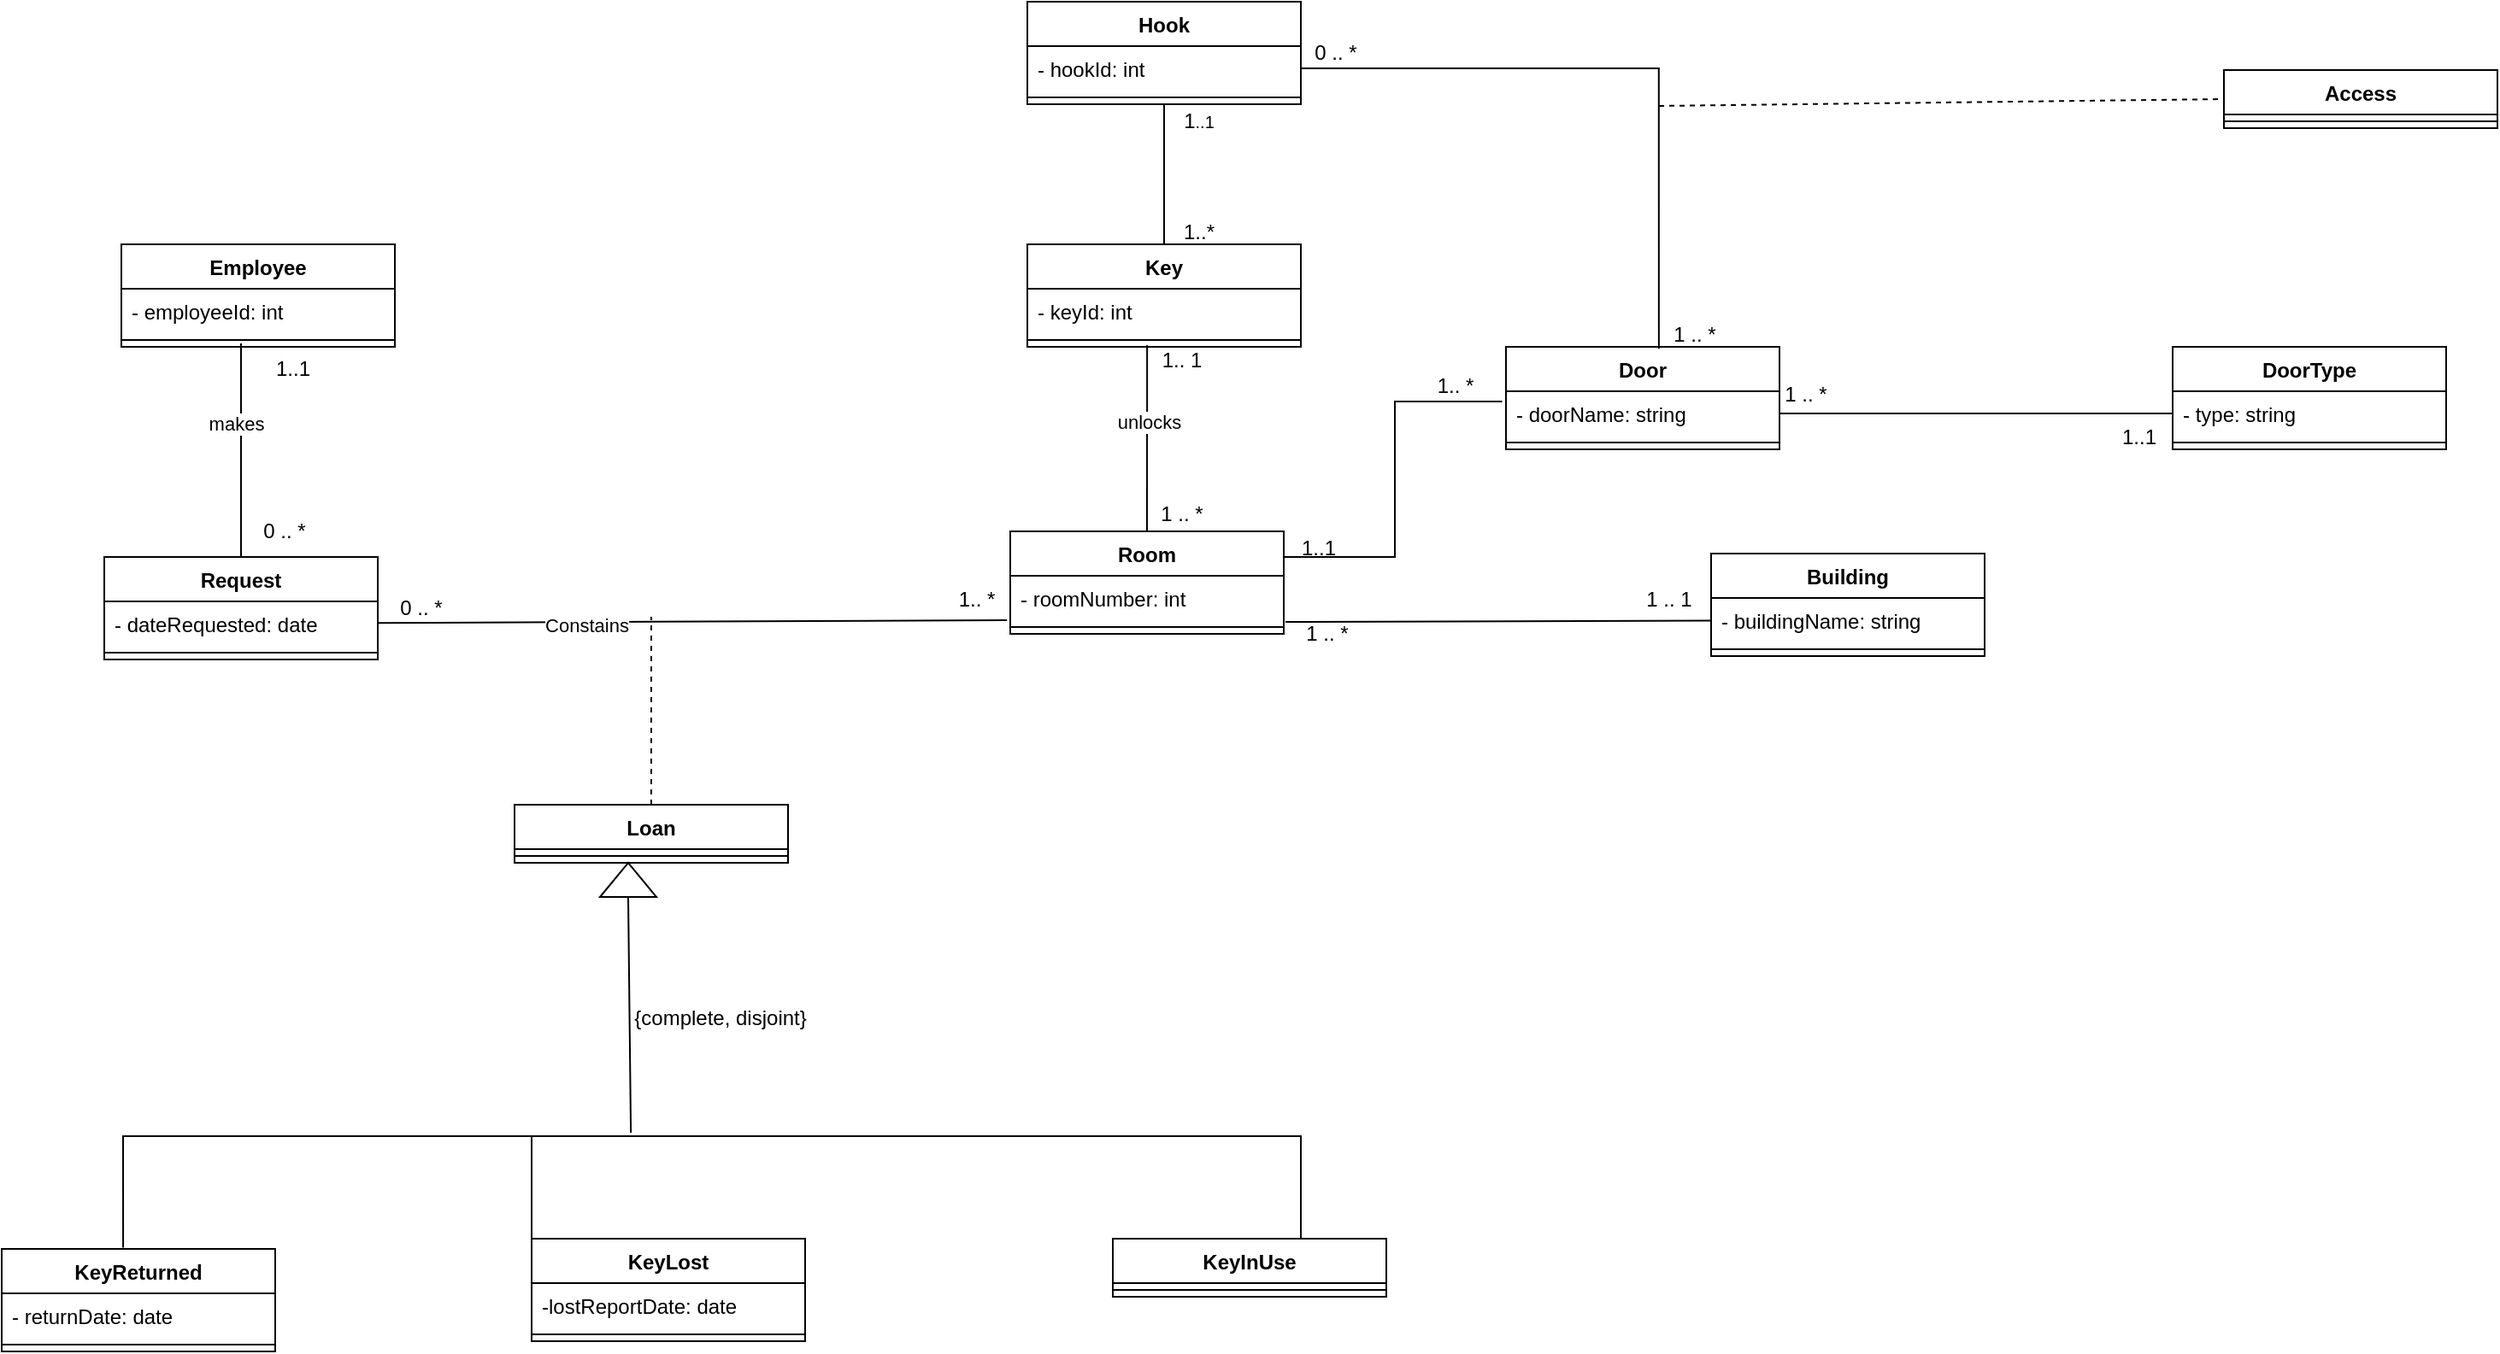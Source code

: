 <mxfile version="20.5.3" type="google"><diagram id="cjRSXPJg9K_7TLJLeTbU" name="Page-1"><mxGraphModel grid="1" page="1" gridSize="10" guides="1" tooltips="1" connect="1" arrows="1" fold="1" pageScale="1" pageWidth="1100" pageHeight="850" math="0" shadow="0"><root><mxCell id="0"/><mxCell id="1" parent="0"/><mxCell id="TiTOIxyXPUyvks3rFDSr-1" value="Employee" style="swimlane;fontStyle=1;align=center;verticalAlign=top;childLayout=stackLayout;horizontal=1;startSize=26;horizontalStack=0;resizeParent=1;resizeParentMax=0;resizeLast=0;collapsible=1;marginBottom=0;" vertex="1" parent="1"><mxGeometry x="180" y="182" width="160" height="60" as="geometry"/></mxCell><mxCell id="TiTOIxyXPUyvks3rFDSr-2" value="- employeeId: int" style="text;strokeColor=none;fillColor=none;align=left;verticalAlign=top;spacingLeft=4;spacingRight=4;overflow=hidden;rotatable=0;points=[[0,0.5],[1,0.5]];portConstraint=eastwest;" vertex="1" parent="TiTOIxyXPUyvks3rFDSr-1"><mxGeometry y="26" width="160" height="26" as="geometry"/></mxCell><mxCell id="TiTOIxyXPUyvks3rFDSr-3" value="" style="line;strokeWidth=1;fillColor=none;align=left;verticalAlign=middle;spacingTop=-1;spacingLeft=3;spacingRight=3;rotatable=0;labelPosition=right;points=[];portConstraint=eastwest;strokeColor=inherit;" vertex="1" parent="TiTOIxyXPUyvks3rFDSr-1"><mxGeometry y="52" width="160" height="8" as="geometry"/></mxCell><mxCell id="TiTOIxyXPUyvks3rFDSr-5" value="Request" style="swimlane;fontStyle=1;align=center;verticalAlign=top;childLayout=stackLayout;horizontal=1;startSize=26;horizontalStack=0;resizeParent=1;resizeParentMax=0;resizeLast=0;collapsible=1;marginBottom=0;" vertex="1" parent="1"><mxGeometry x="170" y="365" width="160" height="60" as="geometry"/></mxCell><mxCell id="TiTOIxyXPUyvks3rFDSr-6" value="- dateRequested: date" style="text;strokeColor=none;fillColor=none;align=left;verticalAlign=top;spacingLeft=4;spacingRight=4;overflow=hidden;rotatable=0;points=[[0,0.5],[1,0.5]];portConstraint=eastwest;" vertex="1" parent="TiTOIxyXPUyvks3rFDSr-5"><mxGeometry y="26" width="160" height="26" as="geometry"/></mxCell><mxCell id="TiTOIxyXPUyvks3rFDSr-7" value="" style="line;strokeWidth=1;fillColor=none;align=left;verticalAlign=middle;spacingTop=-1;spacingLeft=3;spacingRight=3;rotatable=0;labelPosition=right;points=[];portConstraint=eastwest;strokeColor=inherit;" vertex="1" parent="TiTOIxyXPUyvks3rFDSr-5"><mxGeometry y="52" width="160" height="8" as="geometry"/></mxCell><mxCell id="TiTOIxyXPUyvks3rFDSr-9" value="Loan" style="swimlane;fontStyle=1;align=center;verticalAlign=top;childLayout=stackLayout;horizontal=1;startSize=26;horizontalStack=0;resizeParent=1;resizeParentMax=0;resizeLast=0;collapsible=1;marginBottom=0;" vertex="1" parent="1"><mxGeometry x="410" y="510" width="160" height="34" as="geometry"/></mxCell><mxCell id="TiTOIxyXPUyvks3rFDSr-11" value="" style="line;strokeWidth=1;fillColor=none;align=left;verticalAlign=middle;spacingTop=-1;spacingLeft=3;spacingRight=3;rotatable=0;labelPosition=right;points=[];portConstraint=eastwest;strokeColor=inherit;" vertex="1" parent="TiTOIxyXPUyvks3rFDSr-9"><mxGeometry y="26" width="160" height="8" as="geometry"/></mxCell><mxCell id="TiTOIxyXPUyvks3rFDSr-13" value="Key" style="swimlane;fontStyle=1;align=center;verticalAlign=top;childLayout=stackLayout;horizontal=1;startSize=26;horizontalStack=0;resizeParent=1;resizeParentMax=0;resizeLast=0;collapsible=1;marginBottom=0;" vertex="1" parent="1"><mxGeometry x="710" y="182" width="160" height="60" as="geometry"/></mxCell><mxCell id="TiTOIxyXPUyvks3rFDSr-14" value="- keyId: int" style="text;strokeColor=none;fillColor=none;align=left;verticalAlign=top;spacingLeft=4;spacingRight=4;overflow=hidden;rotatable=0;points=[[0,0.5],[1,0.5]];portConstraint=eastwest;" vertex="1" parent="TiTOIxyXPUyvks3rFDSr-13"><mxGeometry y="26" width="160" height="26" as="geometry"/></mxCell><mxCell id="TiTOIxyXPUyvks3rFDSr-15" value="" style="line;strokeWidth=1;fillColor=none;align=left;verticalAlign=middle;spacingTop=-1;spacingLeft=3;spacingRight=3;rotatable=0;labelPosition=right;points=[];portConstraint=eastwest;strokeColor=inherit;" vertex="1" parent="TiTOIxyXPUyvks3rFDSr-13"><mxGeometry y="52" width="160" height="8" as="geometry"/></mxCell><mxCell id="TiTOIxyXPUyvks3rFDSr-17" value="Hook" style="swimlane;fontStyle=1;align=center;verticalAlign=top;childLayout=stackLayout;horizontal=1;startSize=26;horizontalStack=0;resizeParent=1;resizeParentMax=0;resizeLast=0;collapsible=1;marginBottom=0;" vertex="1" parent="1"><mxGeometry x="710" y="40" width="160" height="60" as="geometry"/></mxCell><mxCell id="TiTOIxyXPUyvks3rFDSr-18" value="- hookId: int" style="text;strokeColor=none;fillColor=none;align=left;verticalAlign=top;spacingLeft=4;spacingRight=4;overflow=hidden;rotatable=0;points=[[0,0.5],[1,0.5]];portConstraint=eastwest;" vertex="1" parent="TiTOIxyXPUyvks3rFDSr-17"><mxGeometry y="26" width="160" height="26" as="geometry"/></mxCell><mxCell id="TiTOIxyXPUyvks3rFDSr-19" value="" style="line;strokeWidth=1;fillColor=none;align=left;verticalAlign=middle;spacingTop=-1;spacingLeft=3;spacingRight=3;rotatable=0;labelPosition=right;points=[];portConstraint=eastwest;strokeColor=inherit;" vertex="1" parent="TiTOIxyXPUyvks3rFDSr-17"><mxGeometry y="52" width="160" height="8" as="geometry"/></mxCell><mxCell id="TiTOIxyXPUyvks3rFDSr-21" value="Room" style="swimlane;fontStyle=1;align=center;verticalAlign=top;childLayout=stackLayout;horizontal=1;startSize=26;horizontalStack=0;resizeParent=1;resizeParentMax=0;resizeLast=0;collapsible=1;marginBottom=0;" vertex="1" parent="1"><mxGeometry x="700" y="350" width="160" height="60" as="geometry"/></mxCell><mxCell id="TiTOIxyXPUyvks3rFDSr-22" value="- roomNumber: int" style="text;strokeColor=none;fillColor=none;align=left;verticalAlign=top;spacingLeft=4;spacingRight=4;overflow=hidden;rotatable=0;points=[[0,0.5],[1,0.5]];portConstraint=eastwest;" vertex="1" parent="TiTOIxyXPUyvks3rFDSr-21"><mxGeometry y="26" width="160" height="26" as="geometry"/></mxCell><mxCell id="TiTOIxyXPUyvks3rFDSr-23" value="" style="line;strokeWidth=1;fillColor=none;align=left;verticalAlign=middle;spacingTop=-1;spacingLeft=3;spacingRight=3;rotatable=0;labelPosition=right;points=[];portConstraint=eastwest;strokeColor=inherit;" vertex="1" parent="TiTOIxyXPUyvks3rFDSr-21"><mxGeometry y="52" width="160" height="8" as="geometry"/></mxCell><mxCell id="TiTOIxyXPUyvks3rFDSr-25" value="Building" style="swimlane;fontStyle=1;align=center;verticalAlign=top;childLayout=stackLayout;horizontal=1;startSize=26;horizontalStack=0;resizeParent=1;resizeParentMax=0;resizeLast=0;collapsible=1;marginBottom=0;" vertex="1" parent="1"><mxGeometry x="1110" y="363" width="160" height="60" as="geometry"/></mxCell><mxCell id="TiTOIxyXPUyvks3rFDSr-26" value="- buildingName: string" style="text;strokeColor=none;fillColor=none;align=left;verticalAlign=top;spacingLeft=4;spacingRight=4;overflow=hidden;rotatable=0;points=[[0,0.5],[1,0.5]];portConstraint=eastwest;" vertex="1" parent="TiTOIxyXPUyvks3rFDSr-25"><mxGeometry y="26" width="160" height="26" as="geometry"/></mxCell><mxCell id="TiTOIxyXPUyvks3rFDSr-27" value="" style="line;strokeWidth=1;fillColor=none;align=left;verticalAlign=middle;spacingTop=-1;spacingLeft=3;spacingRight=3;rotatable=0;labelPosition=right;points=[];portConstraint=eastwest;strokeColor=inherit;" vertex="1" parent="TiTOIxyXPUyvks3rFDSr-25"><mxGeometry y="52" width="160" height="8" as="geometry"/></mxCell><mxCell id="TiTOIxyXPUyvks3rFDSr-29" value="Access" style="swimlane;fontStyle=1;align=center;verticalAlign=top;childLayout=stackLayout;horizontal=1;startSize=26;horizontalStack=0;resizeParent=1;resizeParentMax=0;resizeLast=0;collapsible=1;marginBottom=0;" vertex="1" parent="1"><mxGeometry x="1410" y="80" width="160" height="34" as="geometry"/></mxCell><mxCell id="TiTOIxyXPUyvks3rFDSr-31" value="" style="line;strokeWidth=1;fillColor=none;align=left;verticalAlign=middle;spacingTop=-1;spacingLeft=3;spacingRight=3;rotatable=0;labelPosition=right;points=[];portConstraint=eastwest;strokeColor=inherit;" vertex="1" parent="TiTOIxyXPUyvks3rFDSr-29"><mxGeometry y="26" width="160" height="8" as="geometry"/></mxCell><mxCell id="TiTOIxyXPUyvks3rFDSr-33" value="KeyReturned" style="swimlane;fontStyle=1;align=center;verticalAlign=top;childLayout=stackLayout;horizontal=1;startSize=26;horizontalStack=0;resizeParent=1;resizeParentMax=0;resizeLast=0;collapsible=1;marginBottom=0;" vertex="1" parent="1"><mxGeometry x="110" y="770" width="160" height="60" as="geometry"/></mxCell><mxCell id="TiTOIxyXPUyvks3rFDSr-34" value="- returnDate: date" style="text;strokeColor=none;fillColor=none;align=left;verticalAlign=top;spacingLeft=4;spacingRight=4;overflow=hidden;rotatable=0;points=[[0,0.5],[1,0.5]];portConstraint=eastwest;" vertex="1" parent="TiTOIxyXPUyvks3rFDSr-33"><mxGeometry y="26" width="160" height="26" as="geometry"/></mxCell><mxCell id="TiTOIxyXPUyvks3rFDSr-35" value="" style="line;strokeWidth=1;fillColor=none;align=left;verticalAlign=middle;spacingTop=-1;spacingLeft=3;spacingRight=3;rotatable=0;labelPosition=right;points=[];portConstraint=eastwest;strokeColor=inherit;" vertex="1" parent="TiTOIxyXPUyvks3rFDSr-33"><mxGeometry y="52" width="160" height="8" as="geometry"/></mxCell><mxCell id="TiTOIxyXPUyvks3rFDSr-37" value="KeyInUse" style="swimlane;fontStyle=1;align=center;verticalAlign=top;childLayout=stackLayout;horizontal=1;startSize=26;horizontalStack=0;resizeParent=1;resizeParentMax=0;resizeLast=0;collapsible=1;marginBottom=0;" vertex="1" parent="1"><mxGeometry x="760" y="764" width="160" height="34" as="geometry"/></mxCell><mxCell id="TiTOIxyXPUyvks3rFDSr-39" value="" style="line;strokeWidth=1;fillColor=none;align=left;verticalAlign=middle;spacingTop=-1;spacingLeft=3;spacingRight=3;rotatable=0;labelPosition=right;points=[];portConstraint=eastwest;strokeColor=inherit;" vertex="1" parent="TiTOIxyXPUyvks3rFDSr-37"><mxGeometry y="26" width="160" height="8" as="geometry"/></mxCell><mxCell id="TiTOIxyXPUyvks3rFDSr-41" value="KeyLost" style="swimlane;fontStyle=1;align=center;verticalAlign=top;childLayout=stackLayout;horizontal=1;startSize=26;horizontalStack=0;resizeParent=1;resizeParentMax=0;resizeLast=0;collapsible=1;marginBottom=0;" vertex="1" parent="1"><mxGeometry x="420" y="764" width="160" height="60" as="geometry"/></mxCell><mxCell id="TiTOIxyXPUyvks3rFDSr-42" value="-lostReportDate: date" style="text;strokeColor=none;fillColor=none;align=left;verticalAlign=top;spacingLeft=4;spacingRight=4;overflow=hidden;rotatable=0;points=[[0,0.5],[1,0.5]];portConstraint=eastwest;" vertex="1" parent="TiTOIxyXPUyvks3rFDSr-41"><mxGeometry y="26" width="160" height="26" as="geometry"/></mxCell><mxCell id="TiTOIxyXPUyvks3rFDSr-43" value="" style="line;strokeWidth=1;fillColor=none;align=left;verticalAlign=middle;spacingTop=-1;spacingLeft=3;spacingRight=3;rotatable=0;labelPosition=right;points=[];portConstraint=eastwest;strokeColor=inherit;" vertex="1" parent="TiTOIxyXPUyvks3rFDSr-41"><mxGeometry y="52" width="160" height="8" as="geometry"/></mxCell><mxCell id="TiTOIxyXPUyvks3rFDSr-45" value="Door" style="swimlane;fontStyle=1;align=center;verticalAlign=top;childLayout=stackLayout;horizontal=1;startSize=26;horizontalStack=0;resizeParent=1;resizeParentMax=0;resizeLast=0;collapsible=1;marginBottom=0;" vertex="1" parent="1"><mxGeometry x="990" y="242" width="160" height="60" as="geometry"/></mxCell><mxCell id="TiTOIxyXPUyvks3rFDSr-46" value="- doorName: string" style="text;strokeColor=none;fillColor=none;align=left;verticalAlign=top;spacingLeft=4;spacingRight=4;overflow=hidden;rotatable=0;points=[[0,0.5],[1,0.5]];portConstraint=eastwest;" vertex="1" parent="TiTOIxyXPUyvks3rFDSr-45"><mxGeometry y="26" width="160" height="26" as="geometry"/></mxCell><mxCell id="TiTOIxyXPUyvks3rFDSr-47" value="" style="line;strokeWidth=1;fillColor=none;align=left;verticalAlign=middle;spacingTop=-1;spacingLeft=3;spacingRight=3;rotatable=0;labelPosition=right;points=[];portConstraint=eastwest;strokeColor=inherit;" vertex="1" parent="TiTOIxyXPUyvks3rFDSr-45"><mxGeometry y="52" width="160" height="8" as="geometry"/></mxCell><mxCell id="TiTOIxyXPUyvks3rFDSr-49" value="DoorType" style="swimlane;fontStyle=1;align=center;verticalAlign=top;childLayout=stackLayout;horizontal=1;startSize=26;horizontalStack=0;resizeParent=1;resizeParentMax=0;resizeLast=0;collapsible=1;marginBottom=0;" vertex="1" parent="1"><mxGeometry x="1380" y="242" width="160" height="60" as="geometry"/></mxCell><mxCell id="TiTOIxyXPUyvks3rFDSr-50" value="- type: string" style="text;strokeColor=none;fillColor=none;align=left;verticalAlign=top;spacingLeft=4;spacingRight=4;overflow=hidden;rotatable=0;points=[[0,0.5],[1,0.5]];portConstraint=eastwest;" vertex="1" parent="TiTOIxyXPUyvks3rFDSr-49"><mxGeometry y="26" width="160" height="26" as="geometry"/></mxCell><mxCell id="TiTOIxyXPUyvks3rFDSr-51" value="" style="line;strokeWidth=1;fillColor=none;align=left;verticalAlign=middle;spacingTop=-1;spacingLeft=3;spacingRight=3;rotatable=0;labelPosition=right;points=[];portConstraint=eastwest;strokeColor=inherit;" vertex="1" parent="TiTOIxyXPUyvks3rFDSr-49"><mxGeometry y="52" width="160" height="8" as="geometry"/></mxCell><mxCell id="aDO9MZO376zCiJzVV1wo-1" value="" style="endArrow=none;html=1;rounded=0;entryX=-0.012;entryY=1;entryDx=0;entryDy=0;entryPerimeter=0;" edge="1" parent="1" source="TiTOIxyXPUyvks3rFDSr-6" target="TiTOIxyXPUyvks3rFDSr-22"><mxGeometry width="50" height="50" relative="1" as="geometry"><mxPoint x="330" y="454" as="sourcePoint"/><mxPoint x="400.711" y="404" as="targetPoint"/></mxGeometry></mxCell><mxCell id="aDO9MZO376zCiJzVV1wo-25" value="Constains" style="edgeLabel;html=1;align=center;verticalAlign=middle;resizable=0;points=[];" connectable="0" vertex="1" parent="aDO9MZO376zCiJzVV1wo-1"><mxGeometry x="-0.337" y="-2" relative="1" as="geometry"><mxPoint as="offset"/></mxGeometry></mxCell><mxCell id="aDO9MZO376zCiJzVV1wo-4" value="" style="endArrow=none;dashed=1;html=1;rounded=0;exitX=0.5;exitY=0;exitDx=0;exitDy=0;" edge="1" parent="1" source="TiTOIxyXPUyvks3rFDSr-9"><mxGeometry width="50" height="50" relative="1" as="geometry"><mxPoint x="470" y="450" as="sourcePoint"/><mxPoint x="490" y="400" as="targetPoint"/></mxGeometry></mxCell><mxCell id="aDO9MZO376zCiJzVV1wo-8" value="" style="endArrow=none;dashed=1;html=1;rounded=0;entryX=0;entryY=0.5;entryDx=0;entryDy=0;" edge="1" parent="1" target="TiTOIxyXPUyvks3rFDSr-29"><mxGeometry width="50" height="50" relative="1" as="geometry"><mxPoint x="1079.52" y="101.01" as="sourcePoint"/><mxPoint x="1300.48" y="100" as="targetPoint"/></mxGeometry></mxCell><mxCell id="aDO9MZO376zCiJzVV1wo-9" value="" style="endArrow=none;html=1;rounded=0;" edge="1" parent="1" source="TiTOIxyXPUyvks3rFDSr-13"><mxGeometry width="50" height="50" relative="1" as="geometry"><mxPoint x="740" y="150" as="sourcePoint"/><mxPoint x="790" y="100" as="targetPoint"/></mxGeometry></mxCell><mxCell id="aDO9MZO376zCiJzVV1wo-10" value="" style="endArrow=none;html=1;rounded=0;entryX=0.5;entryY=0;entryDx=0;entryDy=0;exitX=0.438;exitY=0.875;exitDx=0;exitDy=0;exitPerimeter=0;" edge="1" parent="1" source="TiTOIxyXPUyvks3rFDSr-15" target="TiTOIxyXPUyvks3rFDSr-21"><mxGeometry width="50" height="50" relative="1" as="geometry"><mxPoint x="780" y="250" as="sourcePoint"/><mxPoint x="820" y="350" as="targetPoint"/></mxGeometry></mxCell><mxCell id="aDO9MZO376zCiJzVV1wo-42" value="unlocks" style="edgeLabel;html=1;align=center;verticalAlign=middle;resizable=0;points=[];" connectable="0" vertex="1" parent="aDO9MZO376zCiJzVV1wo-10"><mxGeometry x="-0.18" y="1" relative="1" as="geometry"><mxPoint as="offset"/></mxGeometry></mxCell><mxCell id="aDO9MZO376zCiJzVV1wo-11" value="" style="endArrow=none;html=1;rounded=0;entryX=1;entryY=0.5;entryDx=0;entryDy=0;" edge="1" parent="1" source="TiTOIxyXPUyvks3rFDSr-50" target="TiTOIxyXPUyvks3rFDSr-46"><mxGeometry width="50" height="50" relative="1" as="geometry"><mxPoint x="1519.289" y="452" as="sourcePoint"/><mxPoint x="1519.289" y="402" as="targetPoint"/></mxGeometry></mxCell><mxCell id="aDO9MZO376zCiJzVV1wo-13" value="" style="endArrow=none;html=1;rounded=0;entryX=1.006;entryY=1.038;entryDx=0;entryDy=0;entryPerimeter=0;" edge="1" parent="1" source="TiTOIxyXPUyvks3rFDSr-26" target="TiTOIxyXPUyvks3rFDSr-22"><mxGeometry width="50" height="50" relative="1" as="geometry"><mxPoint x="919.289" y="452" as="sourcePoint"/><mxPoint x="919.289" y="402" as="targetPoint"/></mxGeometry></mxCell><mxCell id="aDO9MZO376zCiJzVV1wo-14" value="" style="shape=partialRectangle;whiteSpace=wrap;html=1;bottom=1;right=1;left=1;top=0;fillColor=none;routingCenterX=-0.5;direction=west;" vertex="1" parent="1"><mxGeometry x="420" y="704" width="450" height="60" as="geometry"/></mxCell><mxCell id="aDO9MZO376zCiJzVV1wo-16" value="" style="endArrow=none;html=1;rounded=0;entryX=1;entryY=1;entryDx=0;entryDy=0;exitX=0.444;exitY=-0.012;exitDx=0;exitDy=0;exitPerimeter=0;edgeStyle=orthogonalEdgeStyle;" edge="1" parent="1" source="TiTOIxyXPUyvks3rFDSr-33" target="aDO9MZO376zCiJzVV1wo-14"><mxGeometry width="50" height="50" relative="1" as="geometry"><mxPoint x="380" y="780" as="sourcePoint"/><mxPoint x="430" y="730" as="targetPoint"/><Array as="points"><mxPoint x="181" y="704"/></Array></mxGeometry></mxCell><mxCell id="aDO9MZO376zCiJzVV1wo-17" value="" style="endArrow=none;html=1;rounded=0;entryX=0.871;entryY=1.033;entryDx=0;entryDy=0;entryPerimeter=0;exitX=0;exitY=0.5;exitDx=0;exitDy=0;" edge="1" parent="1" source="aDO9MZO376zCiJzVV1wo-18" target="aDO9MZO376zCiJzVV1wo-14"><mxGeometry width="50" height="50" relative="1" as="geometry"><mxPoint x="478" y="600" as="sourcePoint"/><mxPoint x="530" y="700" as="targetPoint"/></mxGeometry></mxCell><mxCell id="aDO9MZO376zCiJzVV1wo-18" value="" style="triangle;whiteSpace=wrap;html=1;direction=north;" vertex="1" parent="1"><mxGeometry x="460" y="544" width="33" height="20" as="geometry"/></mxCell><mxCell id="aDO9MZO376zCiJzVV1wo-19" value="" style="endArrow=none;html=1;rounded=0;exitX=0.5;exitY=0;exitDx=0;exitDy=0;" edge="1" parent="1" source="TiTOIxyXPUyvks3rFDSr-5"><mxGeometry width="50" height="50" relative="1" as="geometry"><mxPoint x="240" y="290" as="sourcePoint"/><mxPoint x="250" y="240" as="targetPoint"/></mxGeometry></mxCell><mxCell id="aDO9MZO376zCiJzVV1wo-27" value="makes" style="edgeLabel;html=1;align=center;verticalAlign=middle;resizable=0;points=[];" connectable="0" vertex="1" parent="aDO9MZO376zCiJzVV1wo-19"><mxGeometry x="0.248" y="3" relative="1" as="geometry"><mxPoint as="offset"/></mxGeometry></mxCell><mxCell id="aDO9MZO376zCiJzVV1wo-20" value="1..1" style="text;html=1;align=center;verticalAlign=middle;resizable=0;points=[];autosize=1;strokeColor=none;fillColor=none;" vertex="1" parent="1"><mxGeometry x="260" y="240" width="40" height="30" as="geometry"/></mxCell><mxCell id="aDO9MZO376zCiJzVV1wo-21" value="0 .. *" style="text;html=1;align=center;verticalAlign=middle;resizable=0;points=[];autosize=1;strokeColor=none;fillColor=none;" vertex="1" parent="1"><mxGeometry x="250" y="335" width="50" height="30" as="geometry"/></mxCell><mxCell id="aDO9MZO376zCiJzVV1wo-22" value="0 .. *" style="text;html=1;align=center;verticalAlign=middle;resizable=0;points=[];autosize=1;strokeColor=none;fillColor=none;" vertex="1" parent="1"><mxGeometry x="330" y="380" width="50" height="30" as="geometry"/></mxCell><mxCell id="aDO9MZO376zCiJzVV1wo-23" value="1.. *" style="text;html=1;align=center;verticalAlign=middle;resizable=0;points=[];autosize=1;strokeColor=none;fillColor=none;" vertex="1" parent="1"><mxGeometry x="660" y="375" width="40" height="30" as="geometry"/></mxCell><mxCell id="aDO9MZO376zCiJzVV1wo-28" value="1&lt;span style=&quot;font-size: 10px;&quot;&gt;..1&lt;/span&gt;" style="text;html=1;align=center;verticalAlign=middle;resizable=0;points=[];autosize=1;strokeColor=none;fillColor=none;" vertex="1" parent="1"><mxGeometry x="790" y="95" width="40" height="30" as="geometry"/></mxCell><mxCell id="aDO9MZO376zCiJzVV1wo-29" value="1..*" style="text;html=1;align=center;verticalAlign=middle;resizable=0;points=[];autosize=1;strokeColor=none;fillColor=none;" vertex="1" parent="1"><mxGeometry x="790" y="160" width="40" height="30" as="geometry"/></mxCell><mxCell id="aDO9MZO376zCiJzVV1wo-30" value="1..1" style="text;html=1;align=center;verticalAlign=middle;resizable=0;points=[];autosize=1;strokeColor=none;fillColor=none;" vertex="1" parent="1"><mxGeometry x="1340" y="280" width="40" height="30" as="geometry"/></mxCell><mxCell id="aDO9MZO376zCiJzVV1wo-31" value="1 .. *" style="text;html=1;align=center;verticalAlign=middle;resizable=0;points=[];autosize=1;strokeColor=none;fillColor=none;" vertex="1" parent="1"><mxGeometry x="1140" y="255" width="50" height="30" as="geometry"/></mxCell><mxCell id="aDO9MZO376zCiJzVV1wo-32" value="1.. 1" style="text;html=1;align=center;verticalAlign=middle;resizable=0;points=[];autosize=1;strokeColor=none;fillColor=none;" vertex="1" parent="1"><mxGeometry x="775" y="235" width="50" height="30" as="geometry"/></mxCell><mxCell id="aDO9MZO376zCiJzVV1wo-33" value="1 .. 1" style="text;html=1;align=center;verticalAlign=middle;resizable=0;points=[];autosize=1;strokeColor=none;fillColor=none;" vertex="1" parent="1"><mxGeometry x="1060" y="375" width="50" height="30" as="geometry"/></mxCell><mxCell id="aDO9MZO376zCiJzVV1wo-34" value="1 .. *" style="text;html=1;align=center;verticalAlign=middle;resizable=0;points=[];autosize=1;strokeColor=none;fillColor=none;" vertex="1" parent="1"><mxGeometry x="860" y="395" width="50" height="30" as="geometry"/></mxCell><mxCell id="aDO9MZO376zCiJzVV1wo-35" value="1 .. *" style="text;html=1;align=center;verticalAlign=middle;resizable=0;points=[];autosize=1;strokeColor=none;fillColor=none;" vertex="1" parent="1"><mxGeometry x="775" y="325" width="50" height="30" as="geometry"/></mxCell><mxCell id="aDO9MZO376zCiJzVV1wo-36" value="" style="endArrow=none;html=1;rounded=0;entryX=-0.014;entryY=0.231;entryDx=0;entryDy=0;entryPerimeter=0;exitX=1;exitY=0.25;exitDx=0;exitDy=0;edgeStyle=orthogonalEdgeStyle;" edge="1" parent="1" source="TiTOIxyXPUyvks3rFDSr-21" target="TiTOIxyXPUyvks3rFDSr-46"><mxGeometry width="50" height="50" relative="1" as="geometry"><mxPoint x="860" y="439" as="sourcePoint"/><mxPoint x="930.711" y="389" as="targetPoint"/></mxGeometry></mxCell><mxCell id="aDO9MZO376zCiJzVV1wo-39" value="" style="endArrow=none;html=1;rounded=0;entryX=0.559;entryY=0.019;entryDx=0;entryDy=0;entryPerimeter=0;edgeStyle=orthogonalEdgeStyle;" edge="1" parent="1" source="TiTOIxyXPUyvks3rFDSr-18" target="TiTOIxyXPUyvks3rFDSr-45"><mxGeometry width="50" height="50" relative="1" as="geometry"><mxPoint x="870" y="129" as="sourcePoint"/><mxPoint x="940.711" y="79" as="targetPoint"/></mxGeometry></mxCell><mxCell id="aDO9MZO376zCiJzVV1wo-40" value="1..1" style="text;html=1;align=center;verticalAlign=middle;resizable=0;points=[];autosize=1;strokeColor=none;fillColor=none;" vertex="1" parent="1"><mxGeometry x="860" y="345" width="40" height="30" as="geometry"/></mxCell><mxCell id="aDO9MZO376zCiJzVV1wo-41" value="1.. *" style="text;html=1;align=center;verticalAlign=middle;resizable=0;points=[];autosize=1;strokeColor=none;fillColor=none;" vertex="1" parent="1"><mxGeometry x="940" y="250" width="40" height="30" as="geometry"/></mxCell><mxCell id="aDO9MZO376zCiJzVV1wo-44" value="0 .. *" style="text;html=1;align=center;verticalAlign=middle;resizable=0;points=[];autosize=1;strokeColor=none;fillColor=none;" vertex="1" parent="1"><mxGeometry x="865" y="55" width="50" height="30" as="geometry"/></mxCell><mxCell id="aDO9MZO376zCiJzVV1wo-45" value="1 .. *" style="text;html=1;align=center;verticalAlign=middle;resizable=0;points=[];autosize=1;strokeColor=none;fillColor=none;" vertex="1" parent="1"><mxGeometry x="1075" y="220" width="50" height="30" as="geometry"/></mxCell><mxCell id="aDO9MZO376zCiJzVV1wo-46" value="{complete, disjoint}" style="text;html=1;align=center;verticalAlign=middle;resizable=0;points=[];autosize=1;strokeColor=none;fillColor=none;" vertex="1" parent="1"><mxGeometry x="470" y="620" width="120" height="30" as="geometry"/></mxCell></root></mxGraphModel></diagram></mxfile>